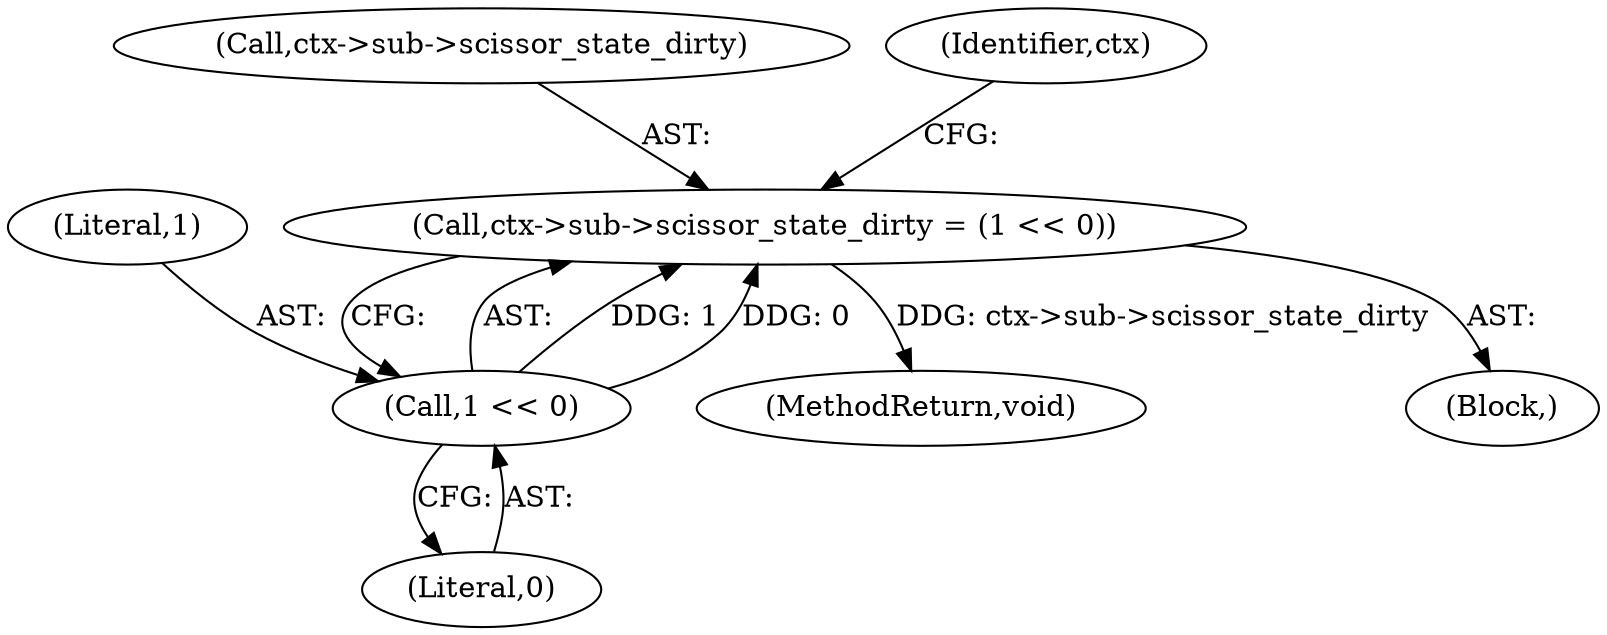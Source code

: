 digraph "0_virglrenderer_48f67f60967f963b698ec8df57ec6912a43d6282_0@pointer" {
"1000473" [label="(Call,ctx->sub->scissor_state_dirty = (1 << 0))"];
"1000479" [label="(Call,1 << 0)"];
"1000458" [label="(Block,)"];
"1000480" [label="(Literal,1)"];
"1000473" [label="(Call,ctx->sub->scissor_state_dirty = (1 << 0))"];
"1000530" [label="(MethodReturn,void)"];
"1000481" [label="(Literal,0)"];
"1000479" [label="(Call,1 << 0)"];
"1000474" [label="(Call,ctx->sub->scissor_state_dirty)"];
"1000485" [label="(Identifier,ctx)"];
"1000473" -> "1000458"  [label="AST: "];
"1000473" -> "1000479"  [label="CFG: "];
"1000474" -> "1000473"  [label="AST: "];
"1000479" -> "1000473"  [label="AST: "];
"1000485" -> "1000473"  [label="CFG: "];
"1000473" -> "1000530"  [label="DDG: ctx->sub->scissor_state_dirty"];
"1000479" -> "1000473"  [label="DDG: 1"];
"1000479" -> "1000473"  [label="DDG: 0"];
"1000479" -> "1000481"  [label="CFG: "];
"1000480" -> "1000479"  [label="AST: "];
"1000481" -> "1000479"  [label="AST: "];
}
